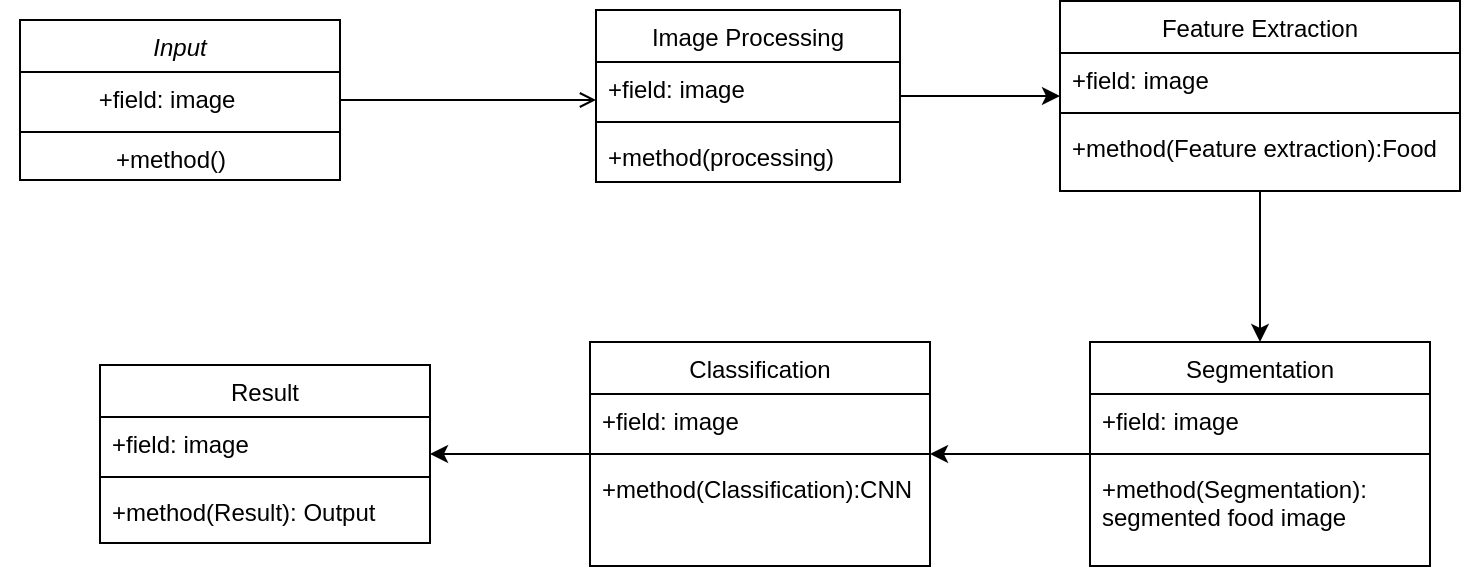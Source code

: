 <mxfile version="15.9.6" type="device"><diagram id="C5RBs43oDa-KdzZeNtuy" name="Page-1"><mxGraphModel dx="654" dy="521" grid="1" gridSize="10" guides="1" tooltips="1" connect="1" arrows="1" fold="1" page="1" pageScale="1" pageWidth="827" pageHeight="1169" math="0" shadow="0"><root><mxCell id="WIyWlLk6GJQsqaUBKTNV-0"/><mxCell id="WIyWlLk6GJQsqaUBKTNV-1" parent="WIyWlLk6GJQsqaUBKTNV-0"/><mxCell id="zkfFHV4jXpPFQw0GAbJ--0" value="Input" style="swimlane;fontStyle=2;align=center;verticalAlign=top;childLayout=stackLayout;horizontal=1;startSize=26;horizontalStack=0;resizeParent=1;resizeLast=0;collapsible=1;marginBottom=0;rounded=0;shadow=0;strokeWidth=1;" parent="WIyWlLk6GJQsqaUBKTNV-1" vertex="1"><mxGeometry x="220" y="120" width="160" height="80" as="geometry"><mxRectangle x="230" y="140" width="160" height="26" as="alternateBounds"/></mxGeometry></mxCell><mxCell id="zkfFHV4jXpPFQw0GAbJ--1" value="          +field: image" style="text;align=left;verticalAlign=top;spacingLeft=4;spacingRight=4;overflow=hidden;rotatable=0;points=[[0,0.5],[1,0.5]];portConstraint=eastwest;" parent="zkfFHV4jXpPFQw0GAbJ--0" vertex="1"><mxGeometry y="26" width="160" height="26" as="geometry"/></mxCell><mxCell id="zkfFHV4jXpPFQw0GAbJ--4" value="" style="line;html=1;strokeWidth=1;align=left;verticalAlign=middle;spacingTop=-1;spacingLeft=3;spacingRight=3;rotatable=0;labelPosition=right;points=[];portConstraint=eastwest;" parent="zkfFHV4jXpPFQw0GAbJ--0" vertex="1"><mxGeometry y="52" width="160" height="8" as="geometry"/></mxCell><mxCell id="GoTQwqk4e1SG142Kw1Zk-29" value="" style="edgeStyle=orthogonalEdgeStyle;rounded=0;orthogonalLoop=1;jettySize=auto;html=1;" edge="1" parent="WIyWlLk6GJQsqaUBKTNV-1" source="zkfFHV4jXpPFQw0GAbJ--17" target="GoTQwqk4e1SG142Kw1Zk-25"><mxGeometry relative="1" as="geometry"/></mxCell><mxCell id="zkfFHV4jXpPFQw0GAbJ--17" value="Image Processing" style="swimlane;fontStyle=0;align=center;verticalAlign=top;childLayout=stackLayout;horizontal=1;startSize=26;horizontalStack=0;resizeParent=1;resizeLast=0;collapsible=1;marginBottom=0;rounded=0;shadow=0;strokeWidth=1;" parent="WIyWlLk6GJQsqaUBKTNV-1" vertex="1"><mxGeometry x="508" y="115" width="152" height="86" as="geometry"><mxRectangle x="550" y="140" width="160" height="26" as="alternateBounds"/></mxGeometry></mxCell><mxCell id="zkfFHV4jXpPFQw0GAbJ--19" value="+field: image" style="text;align=left;verticalAlign=top;spacingLeft=4;spacingRight=4;overflow=hidden;rotatable=0;points=[[0,0.5],[1,0.5]];portConstraint=eastwest;rounded=0;shadow=0;html=0;" parent="zkfFHV4jXpPFQw0GAbJ--17" vertex="1"><mxGeometry y="26" width="152" height="26" as="geometry"/></mxCell><mxCell id="zkfFHV4jXpPFQw0GAbJ--23" value="" style="line;html=1;strokeWidth=1;align=left;verticalAlign=middle;spacingTop=-1;spacingLeft=3;spacingRight=3;rotatable=0;labelPosition=right;points=[];portConstraint=eastwest;" parent="zkfFHV4jXpPFQw0GAbJ--17" vertex="1"><mxGeometry y="52" width="152" height="8" as="geometry"/></mxCell><mxCell id="zkfFHV4jXpPFQw0GAbJ--24" value="+method(processing)" style="text;align=left;verticalAlign=top;spacingLeft=4;spacingRight=4;overflow=hidden;rotatable=0;points=[[0,0.5],[1,0.5]];portConstraint=eastwest;" parent="zkfFHV4jXpPFQw0GAbJ--17" vertex="1"><mxGeometry y="60" width="152" height="26" as="geometry"/></mxCell><mxCell id="zkfFHV4jXpPFQw0GAbJ--26" value="" style="endArrow=open;shadow=0;strokeWidth=1;rounded=0;endFill=1;edgeStyle=elbowEdgeStyle;elbow=vertical;" parent="WIyWlLk6GJQsqaUBKTNV-1" source="zkfFHV4jXpPFQw0GAbJ--0" target="zkfFHV4jXpPFQw0GAbJ--17" edge="1"><mxGeometry x="0.5" y="41" relative="1" as="geometry"><mxPoint x="380" y="192" as="sourcePoint"/><mxPoint x="540" y="192" as="targetPoint"/><mxPoint x="-40" y="32" as="offset"/></mxGeometry></mxCell><mxCell id="GoTQwqk4e1SG142Kw1Zk-23" value="&amp;nbsp; &amp;nbsp; &amp;nbsp; &amp;nbsp; &amp;nbsp; &amp;nbsp; &amp;nbsp; &amp;nbsp;+method()" style="text;html=1;align=center;verticalAlign=middle;resizable=0;points=[];autosize=1;strokeColor=none;fillColor=none;" vertex="1" parent="WIyWlLk6GJQsqaUBKTNV-1"><mxGeometry x="210" y="180" width="120" height="20" as="geometry"/></mxCell><mxCell id="GoTQwqk4e1SG142Kw1Zk-34" value="" style="edgeStyle=orthogonalEdgeStyle;rounded=0;orthogonalLoop=1;jettySize=auto;html=1;" edge="1" parent="WIyWlLk6GJQsqaUBKTNV-1" source="GoTQwqk4e1SG142Kw1Zk-25" target="GoTQwqk4e1SG142Kw1Zk-30"><mxGeometry relative="1" as="geometry"/></mxCell><mxCell id="GoTQwqk4e1SG142Kw1Zk-25" value="Feature Extraction" style="swimlane;fontStyle=0;align=center;verticalAlign=top;childLayout=stackLayout;horizontal=1;startSize=26;horizontalStack=0;resizeParent=1;resizeLast=0;collapsible=1;marginBottom=0;rounded=0;shadow=0;strokeWidth=1;" vertex="1" parent="WIyWlLk6GJQsqaUBKTNV-1"><mxGeometry x="740" y="110.5" width="200" height="95" as="geometry"><mxRectangle x="550" y="140" width="160" height="26" as="alternateBounds"/></mxGeometry></mxCell><mxCell id="GoTQwqk4e1SG142Kw1Zk-26" value="+field: image" style="text;align=left;verticalAlign=top;spacingLeft=4;spacingRight=4;overflow=hidden;rotatable=0;points=[[0,0.5],[1,0.5]];portConstraint=eastwest;rounded=0;shadow=0;html=0;" vertex="1" parent="GoTQwqk4e1SG142Kw1Zk-25"><mxGeometry y="26" width="200" height="26" as="geometry"/></mxCell><mxCell id="GoTQwqk4e1SG142Kw1Zk-27" value="" style="line;html=1;strokeWidth=1;align=left;verticalAlign=middle;spacingTop=-1;spacingLeft=3;spacingRight=3;rotatable=0;labelPosition=right;points=[];portConstraint=eastwest;" vertex="1" parent="GoTQwqk4e1SG142Kw1Zk-25"><mxGeometry y="52" width="200" height="8" as="geometry"/></mxCell><mxCell id="GoTQwqk4e1SG142Kw1Zk-28" value="+method(Feature extraction):Food" style="text;align=left;verticalAlign=top;spacingLeft=4;spacingRight=4;overflow=hidden;rotatable=0;points=[[0,0.5],[1,0.5]];portConstraint=eastwest;" vertex="1" parent="GoTQwqk4e1SG142Kw1Zk-25"><mxGeometry y="60" width="200" height="26" as="geometry"/></mxCell><mxCell id="GoTQwqk4e1SG142Kw1Zk-40" value="" style="edgeStyle=orthogonalEdgeStyle;rounded=0;orthogonalLoop=1;jettySize=auto;html=1;" edge="1" parent="WIyWlLk6GJQsqaUBKTNV-1" source="GoTQwqk4e1SG142Kw1Zk-30" target="GoTQwqk4e1SG142Kw1Zk-36"><mxGeometry relative="1" as="geometry"/></mxCell><mxCell id="GoTQwqk4e1SG142Kw1Zk-30" value="Segmentation" style="swimlane;fontStyle=0;align=center;verticalAlign=top;childLayout=stackLayout;horizontal=1;startSize=26;horizontalStack=0;resizeParent=1;resizeLast=0;collapsible=1;marginBottom=0;rounded=0;shadow=0;strokeWidth=1;" vertex="1" parent="WIyWlLk6GJQsqaUBKTNV-1"><mxGeometry x="755" y="281" width="170" height="112" as="geometry"><mxRectangle x="550" y="140" width="160" height="26" as="alternateBounds"/></mxGeometry></mxCell><mxCell id="GoTQwqk4e1SG142Kw1Zk-31" value="+field: image" style="text;align=left;verticalAlign=top;spacingLeft=4;spacingRight=4;overflow=hidden;rotatable=0;points=[[0,0.5],[1,0.5]];portConstraint=eastwest;rounded=0;shadow=0;html=0;" vertex="1" parent="GoTQwqk4e1SG142Kw1Zk-30"><mxGeometry y="26" width="170" height="26" as="geometry"/></mxCell><mxCell id="GoTQwqk4e1SG142Kw1Zk-32" value="" style="line;html=1;strokeWidth=1;align=left;verticalAlign=middle;spacingTop=-1;spacingLeft=3;spacingRight=3;rotatable=0;labelPosition=right;points=[];portConstraint=eastwest;" vertex="1" parent="GoTQwqk4e1SG142Kw1Zk-30"><mxGeometry y="52" width="170" height="8" as="geometry"/></mxCell><mxCell id="GoTQwqk4e1SG142Kw1Zk-33" value="+method(Segmentation):&#10;segmented food image" style="text;align=left;verticalAlign=top;spacingLeft=4;spacingRight=4;overflow=hidden;rotatable=0;points=[[0,0.5],[1,0.5]];portConstraint=eastwest;" vertex="1" parent="GoTQwqk4e1SG142Kw1Zk-30"><mxGeometry y="60" width="170" height="50" as="geometry"/></mxCell><mxCell id="GoTQwqk4e1SG142Kw1Zk-45" value="" style="edgeStyle=orthogonalEdgeStyle;rounded=0;orthogonalLoop=1;jettySize=auto;html=1;" edge="1" parent="WIyWlLk6GJQsqaUBKTNV-1" source="GoTQwqk4e1SG142Kw1Zk-36" target="GoTQwqk4e1SG142Kw1Zk-41"><mxGeometry relative="1" as="geometry"/></mxCell><mxCell id="GoTQwqk4e1SG142Kw1Zk-36" value="Classification" style="swimlane;fontStyle=0;align=center;verticalAlign=top;childLayout=stackLayout;horizontal=1;startSize=26;horizontalStack=0;resizeParent=1;resizeLast=0;collapsible=1;marginBottom=0;rounded=0;shadow=0;strokeWidth=1;" vertex="1" parent="WIyWlLk6GJQsqaUBKTNV-1"><mxGeometry x="505" y="281" width="170" height="112" as="geometry"><mxRectangle x="550" y="140" width="160" height="26" as="alternateBounds"/></mxGeometry></mxCell><mxCell id="GoTQwqk4e1SG142Kw1Zk-37" value="+field: image" style="text;align=left;verticalAlign=top;spacingLeft=4;spacingRight=4;overflow=hidden;rotatable=0;points=[[0,0.5],[1,0.5]];portConstraint=eastwest;rounded=0;shadow=0;html=0;" vertex="1" parent="GoTQwqk4e1SG142Kw1Zk-36"><mxGeometry y="26" width="170" height="26" as="geometry"/></mxCell><mxCell id="GoTQwqk4e1SG142Kw1Zk-38" value="" style="line;html=1;strokeWidth=1;align=left;verticalAlign=middle;spacingTop=-1;spacingLeft=3;spacingRight=3;rotatable=0;labelPosition=right;points=[];portConstraint=eastwest;" vertex="1" parent="GoTQwqk4e1SG142Kw1Zk-36"><mxGeometry y="52" width="170" height="8" as="geometry"/></mxCell><mxCell id="GoTQwqk4e1SG142Kw1Zk-39" value="+method(Classification):CNN" style="text;align=left;verticalAlign=top;spacingLeft=4;spacingRight=4;overflow=hidden;rotatable=0;points=[[0,0.5],[1,0.5]];portConstraint=eastwest;" vertex="1" parent="GoTQwqk4e1SG142Kw1Zk-36"><mxGeometry y="60" width="170" height="26" as="geometry"/></mxCell><mxCell id="GoTQwqk4e1SG142Kw1Zk-41" value="Result" style="swimlane;fontStyle=0;align=center;verticalAlign=top;childLayout=stackLayout;horizontal=1;startSize=26;horizontalStack=0;resizeParent=1;resizeLast=0;collapsible=1;marginBottom=0;rounded=0;shadow=0;strokeWidth=1;" vertex="1" parent="WIyWlLk6GJQsqaUBKTNV-1"><mxGeometry x="260" y="292.5" width="165" height="89" as="geometry"><mxRectangle x="550" y="140" width="160" height="26" as="alternateBounds"/></mxGeometry></mxCell><mxCell id="GoTQwqk4e1SG142Kw1Zk-42" value="+field: image" style="text;align=left;verticalAlign=top;spacingLeft=4;spacingRight=4;overflow=hidden;rotatable=0;points=[[0,0.5],[1,0.5]];portConstraint=eastwest;rounded=0;shadow=0;html=0;" vertex="1" parent="GoTQwqk4e1SG142Kw1Zk-41"><mxGeometry y="26" width="165" height="26" as="geometry"/></mxCell><mxCell id="GoTQwqk4e1SG142Kw1Zk-43" value="" style="line;html=1;strokeWidth=1;align=left;verticalAlign=middle;spacingTop=-1;spacingLeft=3;spacingRight=3;rotatable=0;labelPosition=right;points=[];portConstraint=eastwest;" vertex="1" parent="GoTQwqk4e1SG142Kw1Zk-41"><mxGeometry y="52" width="165" height="8" as="geometry"/></mxCell><mxCell id="GoTQwqk4e1SG142Kw1Zk-44" value="+method(Result): Output" style="text;align=left;verticalAlign=top;spacingLeft=4;spacingRight=4;overflow=hidden;rotatable=0;points=[[0,0.5],[1,0.5]];portConstraint=eastwest;" vertex="1" parent="GoTQwqk4e1SG142Kw1Zk-41"><mxGeometry y="60" width="165" height="26" as="geometry"/></mxCell></root></mxGraphModel></diagram></mxfile>